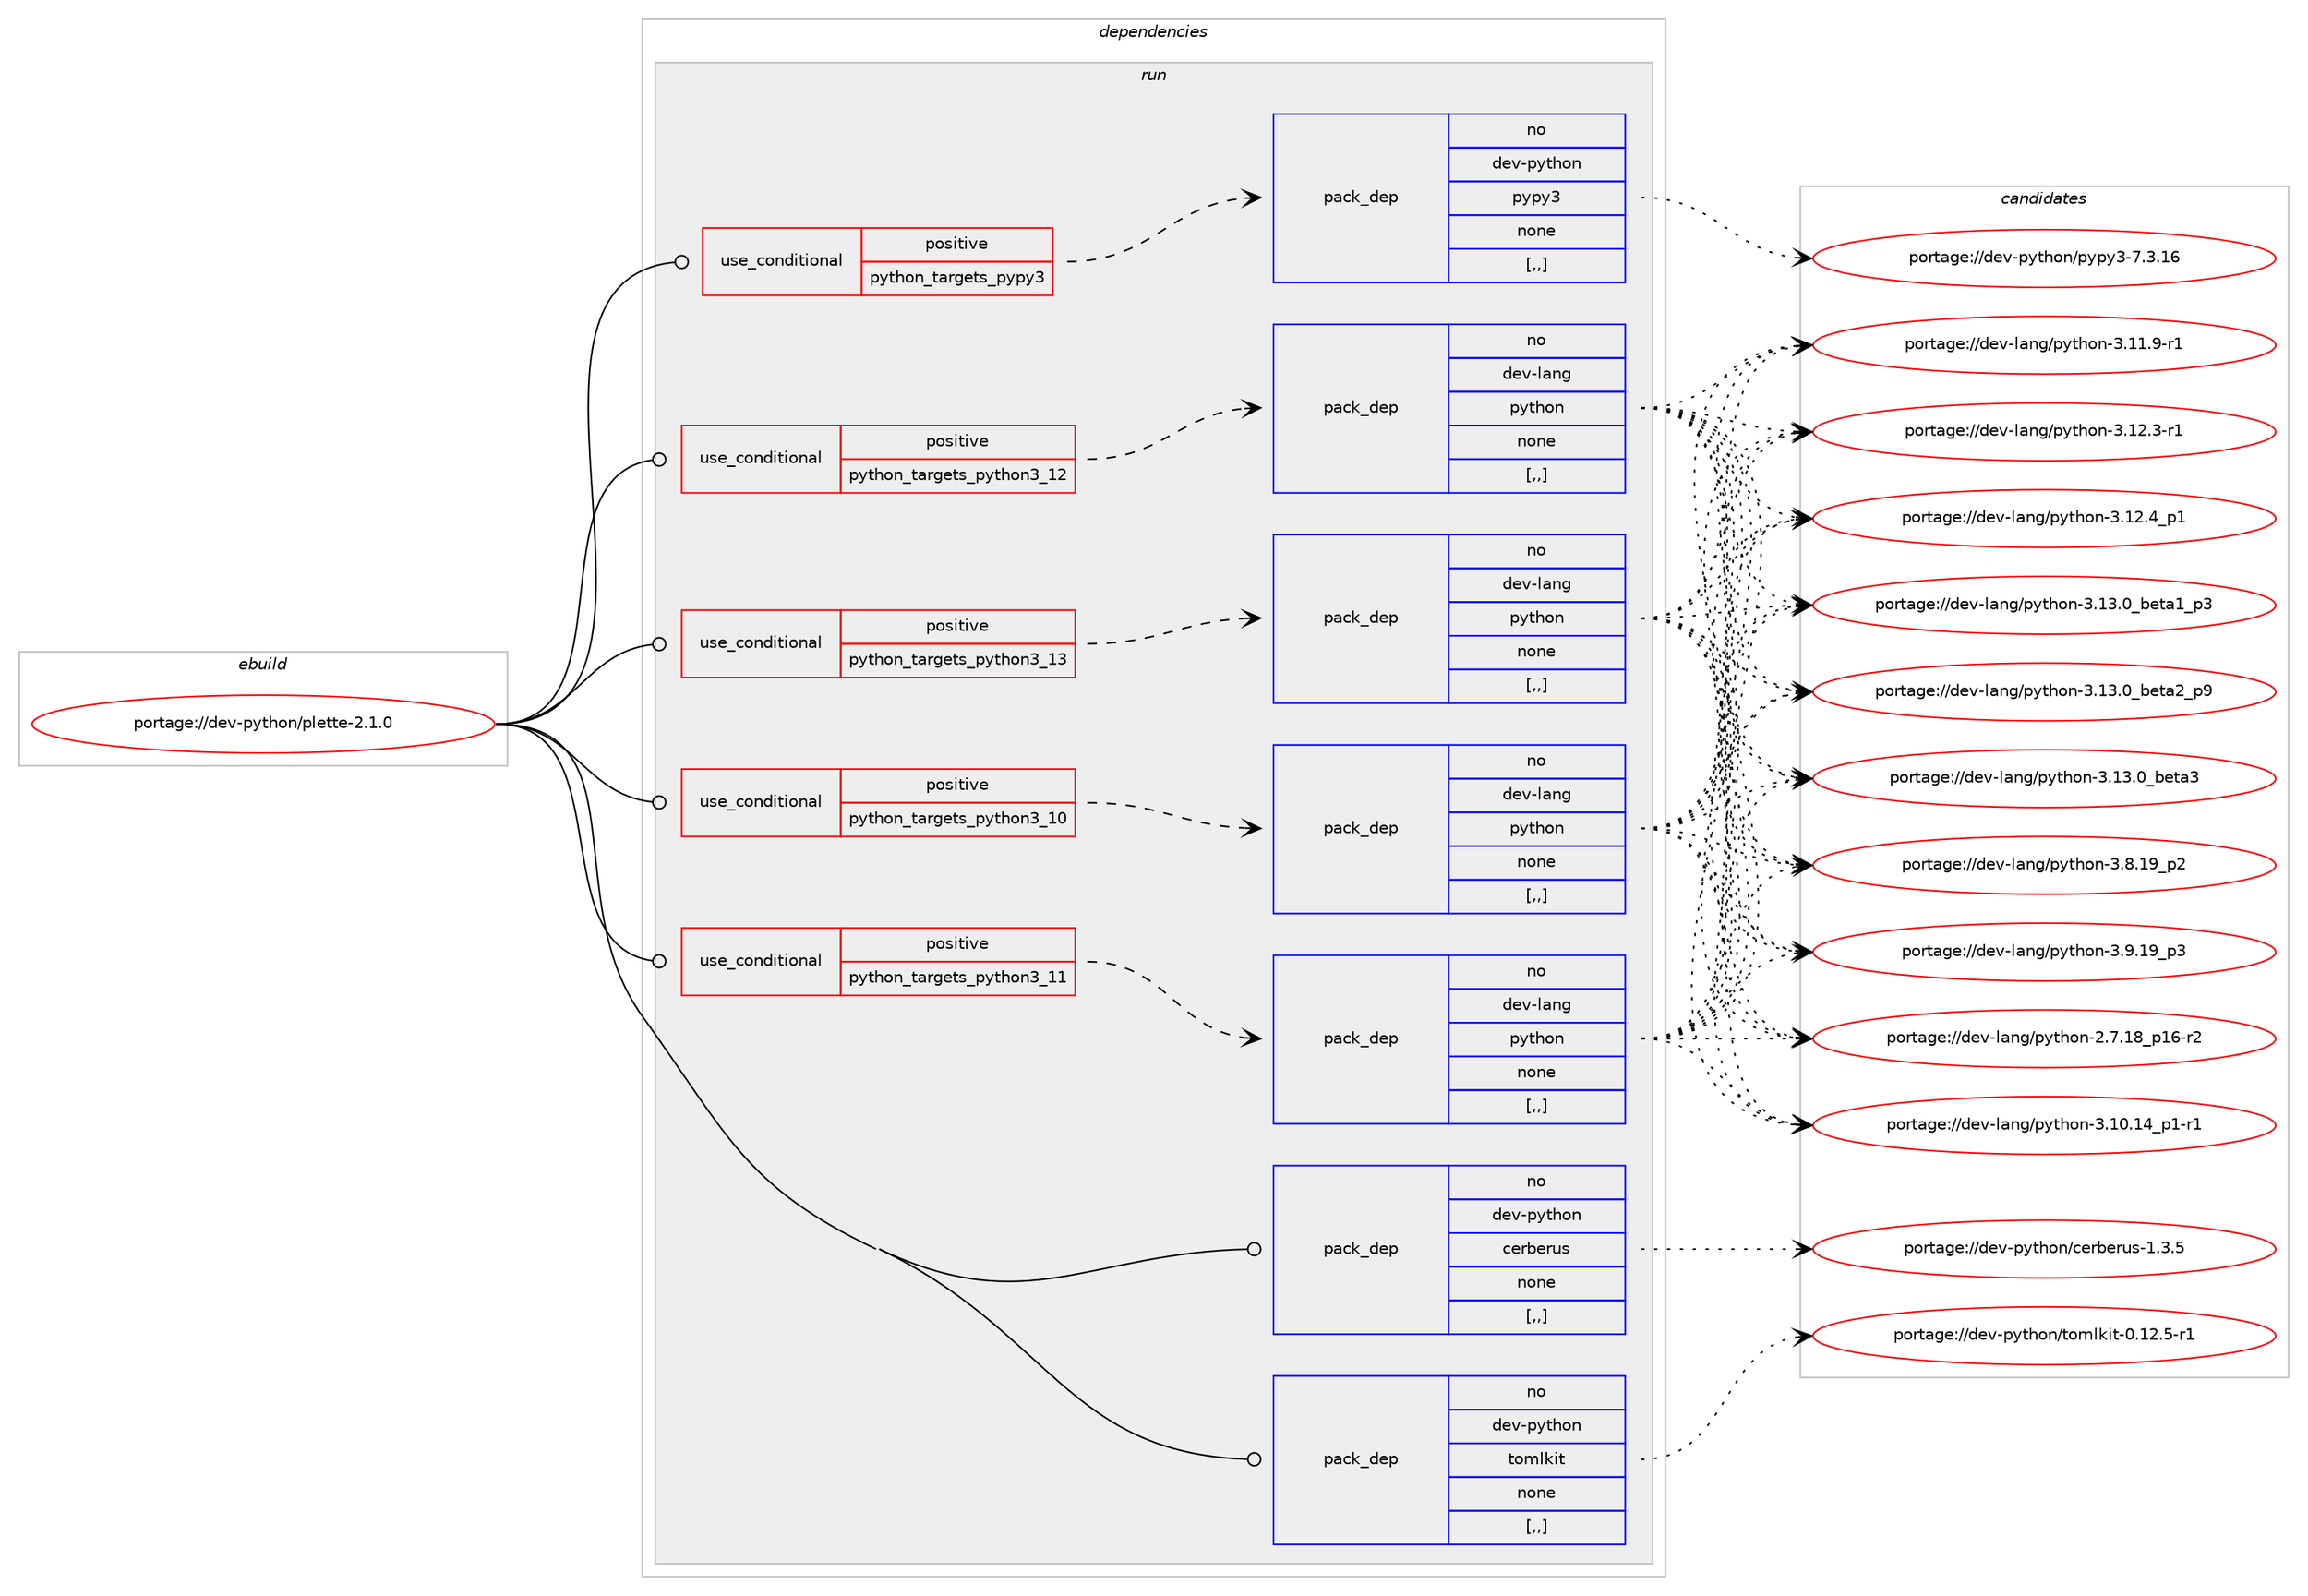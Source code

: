 digraph prolog {

# *************
# Graph options
# *************

newrank=true;
concentrate=true;
compound=true;
graph [rankdir=LR,fontname=Helvetica,fontsize=10,ranksep=1.5];#, ranksep=2.5, nodesep=0.2];
edge  [arrowhead=vee];
node  [fontname=Helvetica,fontsize=10];

# **********
# The ebuild
# **********

subgraph cluster_leftcol {
color=gray;
rank=same;
label=<<i>ebuild</i>>;
id [label="portage://dev-python/plette-2.1.0", color=red, width=4, href="../dev-python/plette-2.1.0.svg"];
}

# ****************
# The dependencies
# ****************

subgraph cluster_midcol {
color=gray;
label=<<i>dependencies</i>>;
subgraph cluster_compile {
fillcolor="#eeeeee";
style=filled;
label=<<i>compile</i>>;
}
subgraph cluster_compileandrun {
fillcolor="#eeeeee";
style=filled;
label=<<i>compile and run</i>>;
}
subgraph cluster_run {
fillcolor="#eeeeee";
style=filled;
label=<<i>run</i>>;
subgraph cond35083 {
dependency151096 [label=<<TABLE BORDER="0" CELLBORDER="1" CELLSPACING="0" CELLPADDING="4"><TR><TD ROWSPAN="3" CELLPADDING="10">use_conditional</TD></TR><TR><TD>positive</TD></TR><TR><TD>python_targets_pypy3</TD></TR></TABLE>>, shape=none, color=red];
subgraph pack114796 {
dependency151097 [label=<<TABLE BORDER="0" CELLBORDER="1" CELLSPACING="0" CELLPADDING="4" WIDTH="220"><TR><TD ROWSPAN="6" CELLPADDING="30">pack_dep</TD></TR><TR><TD WIDTH="110">no</TD></TR><TR><TD>dev-python</TD></TR><TR><TD>pypy3</TD></TR><TR><TD>none</TD></TR><TR><TD>[,,]</TD></TR></TABLE>>, shape=none, color=blue];
}
dependency151096:e -> dependency151097:w [weight=20,style="dashed",arrowhead="vee"];
}
id:e -> dependency151096:w [weight=20,style="solid",arrowhead="odot"];
subgraph cond35084 {
dependency151098 [label=<<TABLE BORDER="0" CELLBORDER="1" CELLSPACING="0" CELLPADDING="4"><TR><TD ROWSPAN="3" CELLPADDING="10">use_conditional</TD></TR><TR><TD>positive</TD></TR><TR><TD>python_targets_python3_10</TD></TR></TABLE>>, shape=none, color=red];
subgraph pack114797 {
dependency151099 [label=<<TABLE BORDER="0" CELLBORDER="1" CELLSPACING="0" CELLPADDING="4" WIDTH="220"><TR><TD ROWSPAN="6" CELLPADDING="30">pack_dep</TD></TR><TR><TD WIDTH="110">no</TD></TR><TR><TD>dev-lang</TD></TR><TR><TD>python</TD></TR><TR><TD>none</TD></TR><TR><TD>[,,]</TD></TR></TABLE>>, shape=none, color=blue];
}
dependency151098:e -> dependency151099:w [weight=20,style="dashed",arrowhead="vee"];
}
id:e -> dependency151098:w [weight=20,style="solid",arrowhead="odot"];
subgraph cond35085 {
dependency151100 [label=<<TABLE BORDER="0" CELLBORDER="1" CELLSPACING="0" CELLPADDING="4"><TR><TD ROWSPAN="3" CELLPADDING="10">use_conditional</TD></TR><TR><TD>positive</TD></TR><TR><TD>python_targets_python3_11</TD></TR></TABLE>>, shape=none, color=red];
subgraph pack114798 {
dependency151101 [label=<<TABLE BORDER="0" CELLBORDER="1" CELLSPACING="0" CELLPADDING="4" WIDTH="220"><TR><TD ROWSPAN="6" CELLPADDING="30">pack_dep</TD></TR><TR><TD WIDTH="110">no</TD></TR><TR><TD>dev-lang</TD></TR><TR><TD>python</TD></TR><TR><TD>none</TD></TR><TR><TD>[,,]</TD></TR></TABLE>>, shape=none, color=blue];
}
dependency151100:e -> dependency151101:w [weight=20,style="dashed",arrowhead="vee"];
}
id:e -> dependency151100:w [weight=20,style="solid",arrowhead="odot"];
subgraph cond35086 {
dependency151102 [label=<<TABLE BORDER="0" CELLBORDER="1" CELLSPACING="0" CELLPADDING="4"><TR><TD ROWSPAN="3" CELLPADDING="10">use_conditional</TD></TR><TR><TD>positive</TD></TR><TR><TD>python_targets_python3_12</TD></TR></TABLE>>, shape=none, color=red];
subgraph pack114799 {
dependency151103 [label=<<TABLE BORDER="0" CELLBORDER="1" CELLSPACING="0" CELLPADDING="4" WIDTH="220"><TR><TD ROWSPAN="6" CELLPADDING="30">pack_dep</TD></TR><TR><TD WIDTH="110">no</TD></TR><TR><TD>dev-lang</TD></TR><TR><TD>python</TD></TR><TR><TD>none</TD></TR><TR><TD>[,,]</TD></TR></TABLE>>, shape=none, color=blue];
}
dependency151102:e -> dependency151103:w [weight=20,style="dashed",arrowhead="vee"];
}
id:e -> dependency151102:w [weight=20,style="solid",arrowhead="odot"];
subgraph cond35087 {
dependency151104 [label=<<TABLE BORDER="0" CELLBORDER="1" CELLSPACING="0" CELLPADDING="4"><TR><TD ROWSPAN="3" CELLPADDING="10">use_conditional</TD></TR><TR><TD>positive</TD></TR><TR><TD>python_targets_python3_13</TD></TR></TABLE>>, shape=none, color=red];
subgraph pack114800 {
dependency151105 [label=<<TABLE BORDER="0" CELLBORDER="1" CELLSPACING="0" CELLPADDING="4" WIDTH="220"><TR><TD ROWSPAN="6" CELLPADDING="30">pack_dep</TD></TR><TR><TD WIDTH="110">no</TD></TR><TR><TD>dev-lang</TD></TR><TR><TD>python</TD></TR><TR><TD>none</TD></TR><TR><TD>[,,]</TD></TR></TABLE>>, shape=none, color=blue];
}
dependency151104:e -> dependency151105:w [weight=20,style="dashed",arrowhead="vee"];
}
id:e -> dependency151104:w [weight=20,style="solid",arrowhead="odot"];
subgraph pack114801 {
dependency151106 [label=<<TABLE BORDER="0" CELLBORDER="1" CELLSPACING="0" CELLPADDING="4" WIDTH="220"><TR><TD ROWSPAN="6" CELLPADDING="30">pack_dep</TD></TR><TR><TD WIDTH="110">no</TD></TR><TR><TD>dev-python</TD></TR><TR><TD>cerberus</TD></TR><TR><TD>none</TD></TR><TR><TD>[,,]</TD></TR></TABLE>>, shape=none, color=blue];
}
id:e -> dependency151106:w [weight=20,style="solid",arrowhead="odot"];
subgraph pack114802 {
dependency151107 [label=<<TABLE BORDER="0" CELLBORDER="1" CELLSPACING="0" CELLPADDING="4" WIDTH="220"><TR><TD ROWSPAN="6" CELLPADDING="30">pack_dep</TD></TR><TR><TD WIDTH="110">no</TD></TR><TR><TD>dev-python</TD></TR><TR><TD>tomlkit</TD></TR><TR><TD>none</TD></TR><TR><TD>[,,]</TD></TR></TABLE>>, shape=none, color=blue];
}
id:e -> dependency151107:w [weight=20,style="solid",arrowhead="odot"];
}
}

# **************
# The candidates
# **************

subgraph cluster_choices {
rank=same;
color=gray;
label=<<i>candidates</i>>;

subgraph choice114796 {
color=black;
nodesep=1;
choice10010111845112121116104111110471121211121215145554651464954 [label="portage://dev-python/pypy3-7.3.16", color=red, width=4,href="../dev-python/pypy3-7.3.16.svg"];
dependency151097:e -> choice10010111845112121116104111110471121211121215145554651464954:w [style=dotted,weight="100"];
}
subgraph choice114797 {
color=black;
nodesep=1;
choice100101118451089711010347112121116104111110455046554649569511249544511450 [label="portage://dev-lang/python-2.7.18_p16-r2", color=red, width=4,href="../dev-lang/python-2.7.18_p16-r2.svg"];
choice100101118451089711010347112121116104111110455146494846495295112494511449 [label="portage://dev-lang/python-3.10.14_p1-r1", color=red, width=4,href="../dev-lang/python-3.10.14_p1-r1.svg"];
choice100101118451089711010347112121116104111110455146494946574511449 [label="portage://dev-lang/python-3.11.9-r1", color=red, width=4,href="../dev-lang/python-3.11.9-r1.svg"];
choice100101118451089711010347112121116104111110455146495046514511449 [label="portage://dev-lang/python-3.12.3-r1", color=red, width=4,href="../dev-lang/python-3.12.3-r1.svg"];
choice100101118451089711010347112121116104111110455146495046529511249 [label="portage://dev-lang/python-3.12.4_p1", color=red, width=4,href="../dev-lang/python-3.12.4_p1.svg"];
choice10010111845108971101034711212111610411111045514649514648959810111697499511251 [label="portage://dev-lang/python-3.13.0_beta1_p3", color=red, width=4,href="../dev-lang/python-3.13.0_beta1_p3.svg"];
choice10010111845108971101034711212111610411111045514649514648959810111697509511257 [label="portage://dev-lang/python-3.13.0_beta2_p9", color=red, width=4,href="../dev-lang/python-3.13.0_beta2_p9.svg"];
choice1001011184510897110103471121211161041111104551464951464895981011169751 [label="portage://dev-lang/python-3.13.0_beta3", color=red, width=4,href="../dev-lang/python-3.13.0_beta3.svg"];
choice100101118451089711010347112121116104111110455146564649579511250 [label="portage://dev-lang/python-3.8.19_p2", color=red, width=4,href="../dev-lang/python-3.8.19_p2.svg"];
choice100101118451089711010347112121116104111110455146574649579511251 [label="portage://dev-lang/python-3.9.19_p3", color=red, width=4,href="../dev-lang/python-3.9.19_p3.svg"];
dependency151099:e -> choice100101118451089711010347112121116104111110455046554649569511249544511450:w [style=dotted,weight="100"];
dependency151099:e -> choice100101118451089711010347112121116104111110455146494846495295112494511449:w [style=dotted,weight="100"];
dependency151099:e -> choice100101118451089711010347112121116104111110455146494946574511449:w [style=dotted,weight="100"];
dependency151099:e -> choice100101118451089711010347112121116104111110455146495046514511449:w [style=dotted,weight="100"];
dependency151099:e -> choice100101118451089711010347112121116104111110455146495046529511249:w [style=dotted,weight="100"];
dependency151099:e -> choice10010111845108971101034711212111610411111045514649514648959810111697499511251:w [style=dotted,weight="100"];
dependency151099:e -> choice10010111845108971101034711212111610411111045514649514648959810111697509511257:w [style=dotted,weight="100"];
dependency151099:e -> choice1001011184510897110103471121211161041111104551464951464895981011169751:w [style=dotted,weight="100"];
dependency151099:e -> choice100101118451089711010347112121116104111110455146564649579511250:w [style=dotted,weight="100"];
dependency151099:e -> choice100101118451089711010347112121116104111110455146574649579511251:w [style=dotted,weight="100"];
}
subgraph choice114798 {
color=black;
nodesep=1;
choice100101118451089711010347112121116104111110455046554649569511249544511450 [label="portage://dev-lang/python-2.7.18_p16-r2", color=red, width=4,href="../dev-lang/python-2.7.18_p16-r2.svg"];
choice100101118451089711010347112121116104111110455146494846495295112494511449 [label="portage://dev-lang/python-3.10.14_p1-r1", color=red, width=4,href="../dev-lang/python-3.10.14_p1-r1.svg"];
choice100101118451089711010347112121116104111110455146494946574511449 [label="portage://dev-lang/python-3.11.9-r1", color=red, width=4,href="../dev-lang/python-3.11.9-r1.svg"];
choice100101118451089711010347112121116104111110455146495046514511449 [label="portage://dev-lang/python-3.12.3-r1", color=red, width=4,href="../dev-lang/python-3.12.3-r1.svg"];
choice100101118451089711010347112121116104111110455146495046529511249 [label="portage://dev-lang/python-3.12.4_p1", color=red, width=4,href="../dev-lang/python-3.12.4_p1.svg"];
choice10010111845108971101034711212111610411111045514649514648959810111697499511251 [label="portage://dev-lang/python-3.13.0_beta1_p3", color=red, width=4,href="../dev-lang/python-3.13.0_beta1_p3.svg"];
choice10010111845108971101034711212111610411111045514649514648959810111697509511257 [label="portage://dev-lang/python-3.13.0_beta2_p9", color=red, width=4,href="../dev-lang/python-3.13.0_beta2_p9.svg"];
choice1001011184510897110103471121211161041111104551464951464895981011169751 [label="portage://dev-lang/python-3.13.0_beta3", color=red, width=4,href="../dev-lang/python-3.13.0_beta3.svg"];
choice100101118451089711010347112121116104111110455146564649579511250 [label="portage://dev-lang/python-3.8.19_p2", color=red, width=4,href="../dev-lang/python-3.8.19_p2.svg"];
choice100101118451089711010347112121116104111110455146574649579511251 [label="portage://dev-lang/python-3.9.19_p3", color=red, width=4,href="../dev-lang/python-3.9.19_p3.svg"];
dependency151101:e -> choice100101118451089711010347112121116104111110455046554649569511249544511450:w [style=dotted,weight="100"];
dependency151101:e -> choice100101118451089711010347112121116104111110455146494846495295112494511449:w [style=dotted,weight="100"];
dependency151101:e -> choice100101118451089711010347112121116104111110455146494946574511449:w [style=dotted,weight="100"];
dependency151101:e -> choice100101118451089711010347112121116104111110455146495046514511449:w [style=dotted,weight="100"];
dependency151101:e -> choice100101118451089711010347112121116104111110455146495046529511249:w [style=dotted,weight="100"];
dependency151101:e -> choice10010111845108971101034711212111610411111045514649514648959810111697499511251:w [style=dotted,weight="100"];
dependency151101:e -> choice10010111845108971101034711212111610411111045514649514648959810111697509511257:w [style=dotted,weight="100"];
dependency151101:e -> choice1001011184510897110103471121211161041111104551464951464895981011169751:w [style=dotted,weight="100"];
dependency151101:e -> choice100101118451089711010347112121116104111110455146564649579511250:w [style=dotted,weight="100"];
dependency151101:e -> choice100101118451089711010347112121116104111110455146574649579511251:w [style=dotted,weight="100"];
}
subgraph choice114799 {
color=black;
nodesep=1;
choice100101118451089711010347112121116104111110455046554649569511249544511450 [label="portage://dev-lang/python-2.7.18_p16-r2", color=red, width=4,href="../dev-lang/python-2.7.18_p16-r2.svg"];
choice100101118451089711010347112121116104111110455146494846495295112494511449 [label="portage://dev-lang/python-3.10.14_p1-r1", color=red, width=4,href="../dev-lang/python-3.10.14_p1-r1.svg"];
choice100101118451089711010347112121116104111110455146494946574511449 [label="portage://dev-lang/python-3.11.9-r1", color=red, width=4,href="../dev-lang/python-3.11.9-r1.svg"];
choice100101118451089711010347112121116104111110455146495046514511449 [label="portage://dev-lang/python-3.12.3-r1", color=red, width=4,href="../dev-lang/python-3.12.3-r1.svg"];
choice100101118451089711010347112121116104111110455146495046529511249 [label="portage://dev-lang/python-3.12.4_p1", color=red, width=4,href="../dev-lang/python-3.12.4_p1.svg"];
choice10010111845108971101034711212111610411111045514649514648959810111697499511251 [label="portage://dev-lang/python-3.13.0_beta1_p3", color=red, width=4,href="../dev-lang/python-3.13.0_beta1_p3.svg"];
choice10010111845108971101034711212111610411111045514649514648959810111697509511257 [label="portage://dev-lang/python-3.13.0_beta2_p9", color=red, width=4,href="../dev-lang/python-3.13.0_beta2_p9.svg"];
choice1001011184510897110103471121211161041111104551464951464895981011169751 [label="portage://dev-lang/python-3.13.0_beta3", color=red, width=4,href="../dev-lang/python-3.13.0_beta3.svg"];
choice100101118451089711010347112121116104111110455146564649579511250 [label="portage://dev-lang/python-3.8.19_p2", color=red, width=4,href="../dev-lang/python-3.8.19_p2.svg"];
choice100101118451089711010347112121116104111110455146574649579511251 [label="portage://dev-lang/python-3.9.19_p3", color=red, width=4,href="../dev-lang/python-3.9.19_p3.svg"];
dependency151103:e -> choice100101118451089711010347112121116104111110455046554649569511249544511450:w [style=dotted,weight="100"];
dependency151103:e -> choice100101118451089711010347112121116104111110455146494846495295112494511449:w [style=dotted,weight="100"];
dependency151103:e -> choice100101118451089711010347112121116104111110455146494946574511449:w [style=dotted,weight="100"];
dependency151103:e -> choice100101118451089711010347112121116104111110455146495046514511449:w [style=dotted,weight="100"];
dependency151103:e -> choice100101118451089711010347112121116104111110455146495046529511249:w [style=dotted,weight="100"];
dependency151103:e -> choice10010111845108971101034711212111610411111045514649514648959810111697499511251:w [style=dotted,weight="100"];
dependency151103:e -> choice10010111845108971101034711212111610411111045514649514648959810111697509511257:w [style=dotted,weight="100"];
dependency151103:e -> choice1001011184510897110103471121211161041111104551464951464895981011169751:w [style=dotted,weight="100"];
dependency151103:e -> choice100101118451089711010347112121116104111110455146564649579511250:w [style=dotted,weight="100"];
dependency151103:e -> choice100101118451089711010347112121116104111110455146574649579511251:w [style=dotted,weight="100"];
}
subgraph choice114800 {
color=black;
nodesep=1;
choice100101118451089711010347112121116104111110455046554649569511249544511450 [label="portage://dev-lang/python-2.7.18_p16-r2", color=red, width=4,href="../dev-lang/python-2.7.18_p16-r2.svg"];
choice100101118451089711010347112121116104111110455146494846495295112494511449 [label="portage://dev-lang/python-3.10.14_p1-r1", color=red, width=4,href="../dev-lang/python-3.10.14_p1-r1.svg"];
choice100101118451089711010347112121116104111110455146494946574511449 [label="portage://dev-lang/python-3.11.9-r1", color=red, width=4,href="../dev-lang/python-3.11.9-r1.svg"];
choice100101118451089711010347112121116104111110455146495046514511449 [label="portage://dev-lang/python-3.12.3-r1", color=red, width=4,href="../dev-lang/python-3.12.3-r1.svg"];
choice100101118451089711010347112121116104111110455146495046529511249 [label="portage://dev-lang/python-3.12.4_p1", color=red, width=4,href="../dev-lang/python-3.12.4_p1.svg"];
choice10010111845108971101034711212111610411111045514649514648959810111697499511251 [label="portage://dev-lang/python-3.13.0_beta1_p3", color=red, width=4,href="../dev-lang/python-3.13.0_beta1_p3.svg"];
choice10010111845108971101034711212111610411111045514649514648959810111697509511257 [label="portage://dev-lang/python-3.13.0_beta2_p9", color=red, width=4,href="../dev-lang/python-3.13.0_beta2_p9.svg"];
choice1001011184510897110103471121211161041111104551464951464895981011169751 [label="portage://dev-lang/python-3.13.0_beta3", color=red, width=4,href="../dev-lang/python-3.13.0_beta3.svg"];
choice100101118451089711010347112121116104111110455146564649579511250 [label="portage://dev-lang/python-3.8.19_p2", color=red, width=4,href="../dev-lang/python-3.8.19_p2.svg"];
choice100101118451089711010347112121116104111110455146574649579511251 [label="portage://dev-lang/python-3.9.19_p3", color=red, width=4,href="../dev-lang/python-3.9.19_p3.svg"];
dependency151105:e -> choice100101118451089711010347112121116104111110455046554649569511249544511450:w [style=dotted,weight="100"];
dependency151105:e -> choice100101118451089711010347112121116104111110455146494846495295112494511449:w [style=dotted,weight="100"];
dependency151105:e -> choice100101118451089711010347112121116104111110455146494946574511449:w [style=dotted,weight="100"];
dependency151105:e -> choice100101118451089711010347112121116104111110455146495046514511449:w [style=dotted,weight="100"];
dependency151105:e -> choice100101118451089711010347112121116104111110455146495046529511249:w [style=dotted,weight="100"];
dependency151105:e -> choice10010111845108971101034711212111610411111045514649514648959810111697499511251:w [style=dotted,weight="100"];
dependency151105:e -> choice10010111845108971101034711212111610411111045514649514648959810111697509511257:w [style=dotted,weight="100"];
dependency151105:e -> choice1001011184510897110103471121211161041111104551464951464895981011169751:w [style=dotted,weight="100"];
dependency151105:e -> choice100101118451089711010347112121116104111110455146564649579511250:w [style=dotted,weight="100"];
dependency151105:e -> choice100101118451089711010347112121116104111110455146574649579511251:w [style=dotted,weight="100"];
}
subgraph choice114801 {
color=black;
nodesep=1;
choice10010111845112121116104111110479910111498101114117115454946514653 [label="portage://dev-python/cerberus-1.3.5", color=red, width=4,href="../dev-python/cerberus-1.3.5.svg"];
dependency151106:e -> choice10010111845112121116104111110479910111498101114117115454946514653:w [style=dotted,weight="100"];
}
subgraph choice114802 {
color=black;
nodesep=1;
choice1001011184511212111610411111047116111109108107105116454846495046534511449 [label="portage://dev-python/tomlkit-0.12.5-r1", color=red, width=4,href="../dev-python/tomlkit-0.12.5-r1.svg"];
dependency151107:e -> choice1001011184511212111610411111047116111109108107105116454846495046534511449:w [style=dotted,weight="100"];
}
}

}

